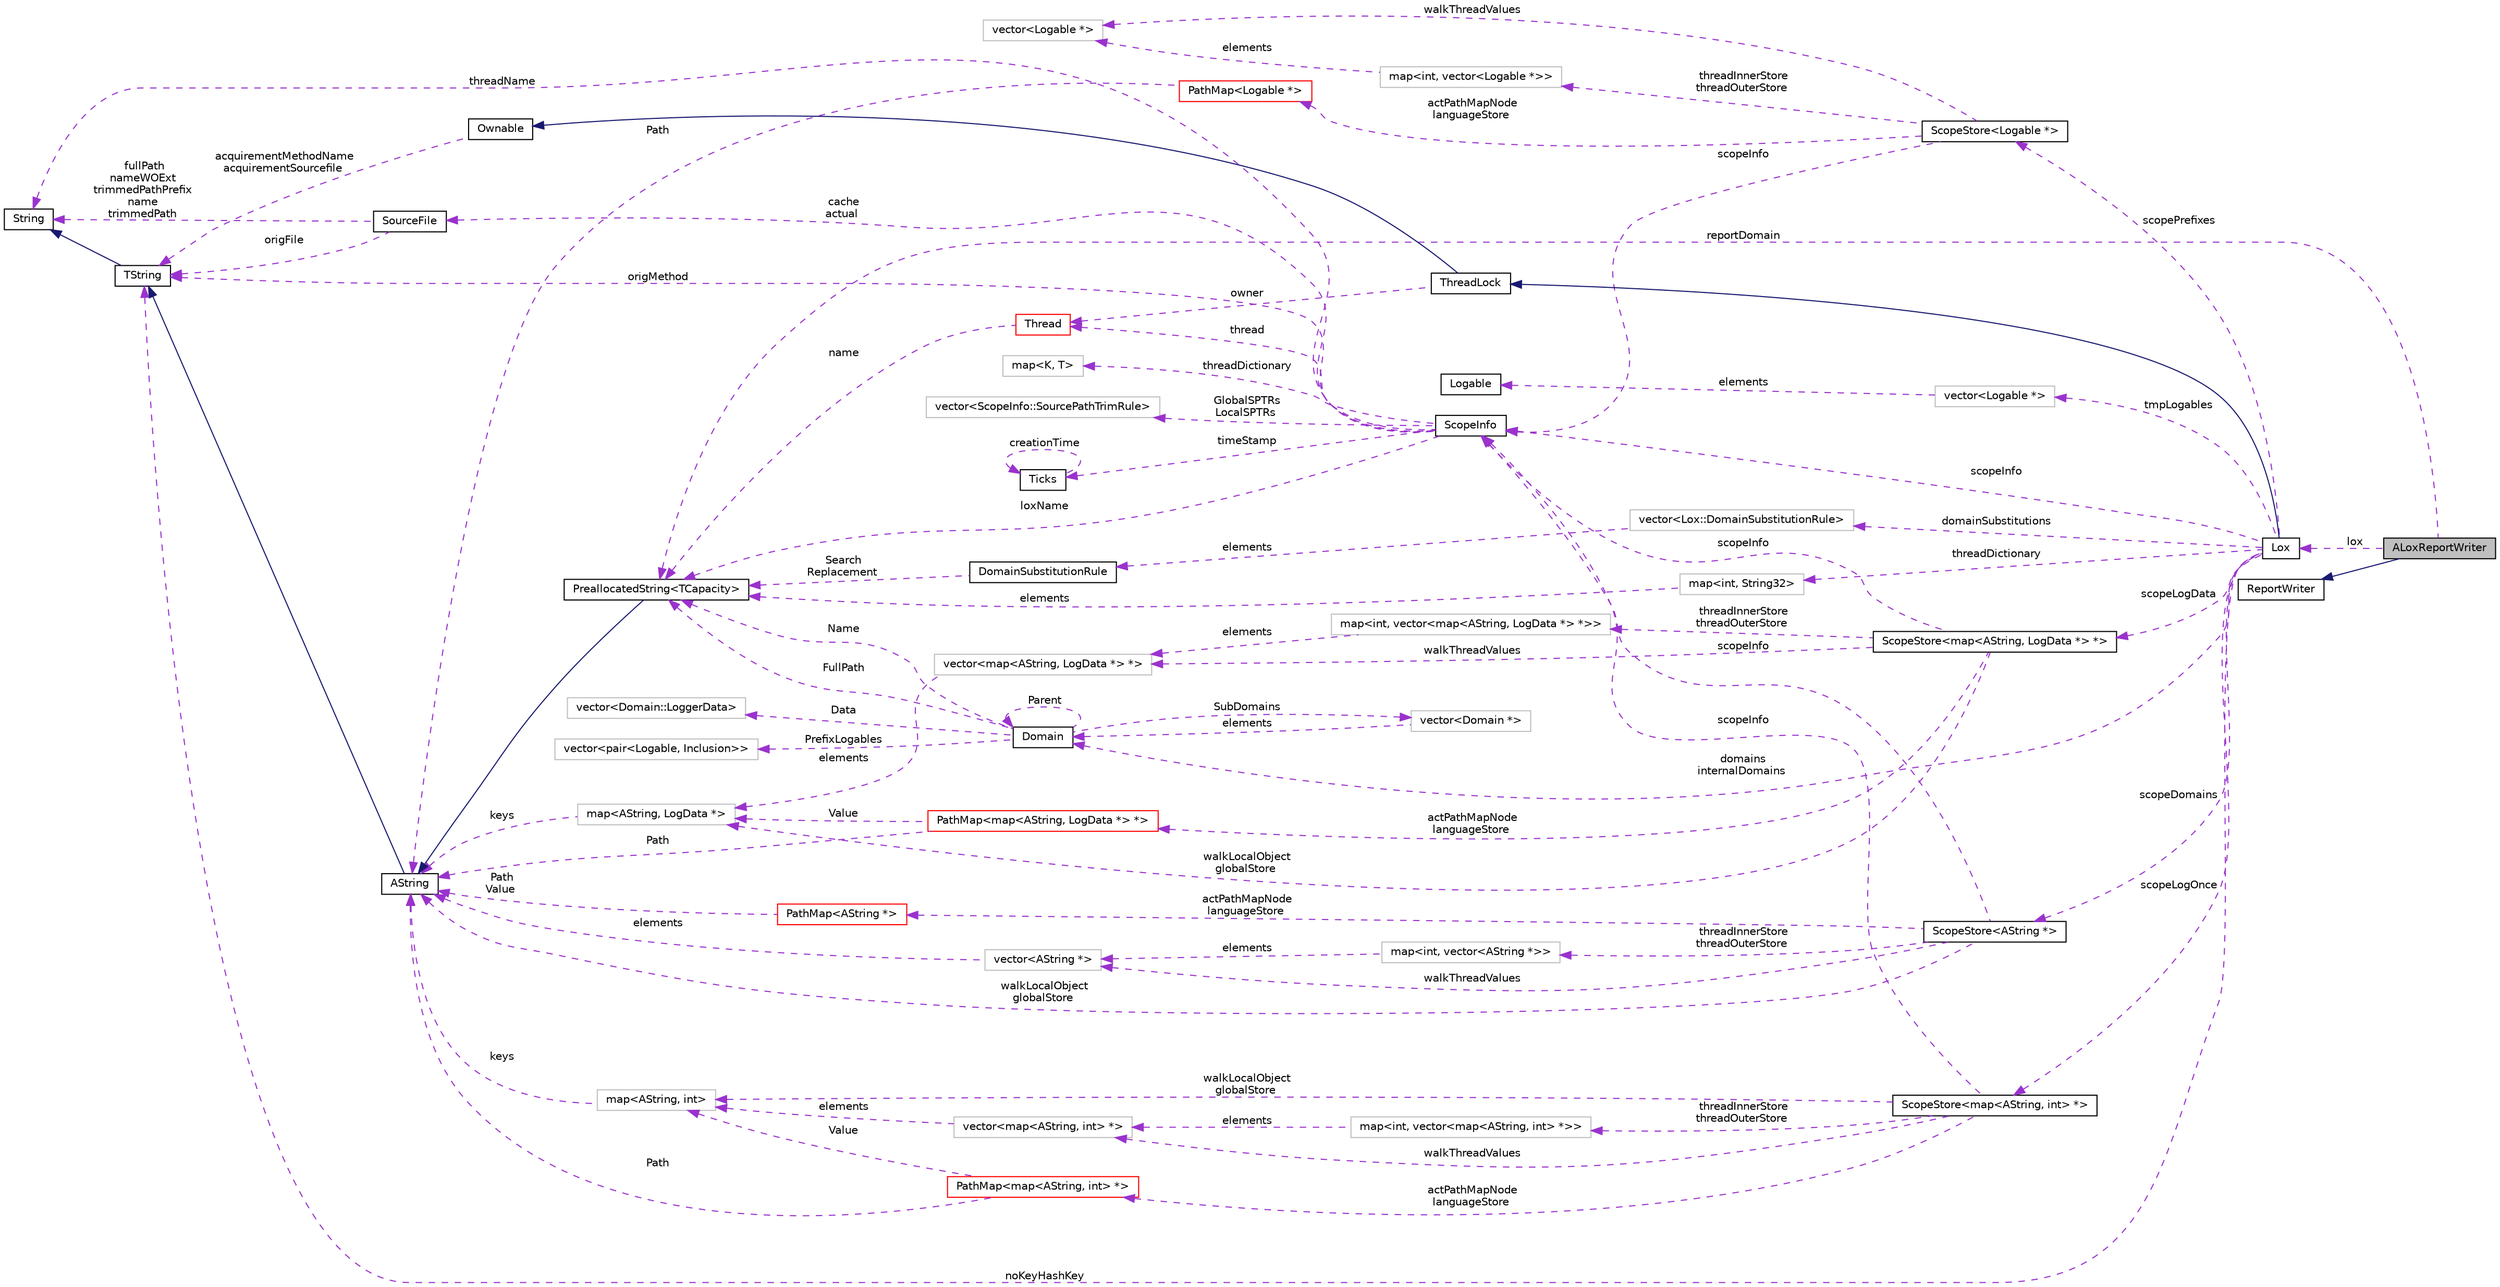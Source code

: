 digraph "ALoxReportWriter"
{
  edge [fontname="Helvetica",fontsize="10",labelfontname="Helvetica",labelfontsize="10"];
  node [fontname="Helvetica",fontsize="10",shape=record];
  rankdir="LR";
  Node1 [label="ALoxReportWriter",height=0.2,width=0.4,color="black", fillcolor="grey75", style="filled", fontcolor="black"];
  Node13 [label="map\<K, T\>",height=0.2,width=0.4,color="grey75", fillcolor="white", style="filled",tooltip="STL class. "];
  Node16 [label="vector\<ScopeInfo::SourcePathTrimRule\>",height=0.2,width=0.4,color="grey75", fillcolor="white", style="filled"];
  Node18 [label="ScopeStore\<map\<AString, LogData *\> *\>",height=0.2,width=0.4,color="black", fillcolor="white", style="filled",URL="$classaworx_1_1lox_1_1core_1_1ScopeStore.html"];
  Node19 [label="map\<int, vector\<map\<AString, LogData *\> *\>\>",height=0.2,width=0.4,color="grey75", fillcolor="white", style="filled"];
  Node20 [label="vector\<map\<AString, LogData *\> *\>",height=0.2,width=0.4,color="grey75", fillcolor="white", style="filled"];
  Node21 [label="map\<AString, LogData *\>",height=0.2,width=0.4,color="grey75", fillcolor="white", style="filled"];
  Node22 [label="PathMap\<map\<AString, LogData *\> *\>",height=0.2,width=0.4,color="red", fillcolor="white", style="filled",URL="$classaworx_1_1lib_1_1containers_1_1PathMap.html"];
  Node23 [label="vector\<Logable *\>",height=0.2,width=0.4,color="grey75", fillcolor="white", style="filled"];
  Node25 [label="ScopeStore\<AString *\>",height=0.2,width=0.4,color="black", fillcolor="white", style="filled",URL="$classaworx_1_1lox_1_1core_1_1ScopeStore.html"];
  Node26 [label="PathMap\<AString *\>",height=0.2,width=0.4,color="red", fillcolor="white", style="filled",URL="$classaworx_1_1lib_1_1containers_1_1PathMap.html"];
  Node27 [label="vector\<AString *\>",height=0.2,width=0.4,color="grey75", fillcolor="white", style="filled"];
  Node28 [label="map\<int, vector\<AString *\>\>",height=0.2,width=0.4,color="grey75", fillcolor="white", style="filled"];
  Node29 [label="map\<int, String32\>",height=0.2,width=0.4,color="grey75", fillcolor="white", style="filled"];
  Node30 [label="vector\<Lox::DomainSubstitutionRule\>",height=0.2,width=0.4,color="grey75", fillcolor="white", style="filled"];
  Node32 [label="ScopeStore\<map\<AString, int\> *\>",height=0.2,width=0.4,color="black", fillcolor="white", style="filled",URL="$classaworx_1_1lox_1_1core_1_1ScopeStore.html"];
  Node33 [label="map\<int, vector\<map\<AString, int\> *\>\>",height=0.2,width=0.4,color="grey75", fillcolor="white", style="filled"];
  Node34 [label="vector\<map\<AString, int\> *\>",height=0.2,width=0.4,color="grey75", fillcolor="white", style="filled"];
  Node35 [label="map\<AString, int\>",height=0.2,width=0.4,color="grey75", fillcolor="white", style="filled"];
  Node36 [label="PathMap\<map\<AString, int\> *\>",height=0.2,width=0.4,color="red", fillcolor="white", style="filled",URL="$classaworx_1_1lib_1_1containers_1_1PathMap.html"];
  Node37 [label="ScopeStore\<Logable *\>",height=0.2,width=0.4,color="black", fillcolor="white", style="filled",URL="$classaworx_1_1lox_1_1core_1_1ScopeStore.html"];
  Node38 [label="PathMap\<Logable *\>",height=0.2,width=0.4,color="red", fillcolor="white", style="filled",URL="$classaworx_1_1lib_1_1containers_1_1PathMap.html"];
  Node39 [label="vector\<Logable *\>",height=0.2,width=0.4,color="grey75", fillcolor="white", style="filled"];
  Node40 [label="map\<int, vector\<Logable *\>\>",height=0.2,width=0.4,color="grey75", fillcolor="white", style="filled"];
  Node42 [label="vector\<Domain::LoggerData\>",height=0.2,width=0.4,color="grey75", fillcolor="white", style="filled"];
  Node43 [label="vector\<pair\<Logable, Inclusion\>\>",height=0.2,width=0.4,color="grey75", fillcolor="white", style="filled"];
  Node44 [label="vector\<Domain *\>",height=0.2,width=0.4,color="grey75", fillcolor="white", style="filled"];
  Node3 [label="PreallocatedString\<TCapacity\>",height=0.2,width=0.4,color="black", fillcolor="white", style="filled",URL="$classaworx_1_1lib_1_1strings_1_1PreallocatedString.html"];
  Node2 -> Node1 [dir="back",color="midnightblue",fontsize="10",style="solid",fontname="Helvetica"];
  Node3 -> Node1 [dir="back",color="darkorchid3",fontsize="10",style="dashed",label=" reportDomain" ,fontname="Helvetica"];
  Node3 -> Node10 [dir="back",color="darkorchid3",fontsize="10",style="dashed",label=" name" ,fontname="Helvetica"];
  Node3 -> Node12 [dir="back",color="darkorchid3",fontsize="10",style="dashed",label=" loxName" ,fontname="Helvetica"];
  Node3 -> Node29 [dir="back",color="darkorchid3",fontsize="10",style="dashed",label=" elements" ,fontname="Helvetica"];
  Node3 -> Node31 [dir="back",color="darkorchid3",fontsize="10",style="dashed",label=" Search\nReplacement" ,fontname="Helvetica"];
  Node3 -> Node41 [dir="back",color="darkorchid3",fontsize="10",style="dashed",label=" Name" ,fontname="Helvetica"];
  Node3 -> Node41 [dir="back",color="darkorchid3",fontsize="10",style="dashed",label=" FullPath" ,fontname="Helvetica"];
  Node4 -> Node3 [dir="back",color="midnightblue",fontsize="10",style="solid",fontname="Helvetica"];
  Node4 -> Node21 [dir="back",color="darkorchid3",fontsize="10",style="dashed",label=" keys" ,fontname="Helvetica"];
  Node4 -> Node22 [dir="back",color="darkorchid3",fontsize="10",style="dashed",label=" Path" ,fontname="Helvetica"];
  Node4 -> Node25 [dir="back",color="darkorchid3",fontsize="10",style="dashed",label=" walkLocalObject\nglobalStore" ,fontname="Helvetica"];
  Node4 -> Node26 [dir="back",color="darkorchid3",fontsize="10",style="dashed",label=" Path\nValue" ,fontname="Helvetica"];
  Node4 -> Node27 [dir="back",color="darkorchid3",fontsize="10",style="dashed",label=" elements" ,fontname="Helvetica"];
  Node4 -> Node35 [dir="back",color="darkorchid3",fontsize="10",style="dashed",label=" keys" ,fontname="Helvetica"];
  Node4 -> Node36 [dir="back",color="darkorchid3",fontsize="10",style="dashed",label=" Path" ,fontname="Helvetica"];
  Node4 -> Node38 [dir="back",color="darkorchid3",fontsize="10",style="dashed",label=" Path" ,fontname="Helvetica"];
  Node5 -> Node4 [dir="back",color="midnightblue",fontsize="10",style="solid",fontname="Helvetica"];
  Node5 -> Node7 [dir="back",color="darkorchid3",fontsize="10",style="dashed",label=" noKeyHashKey" ,fontname="Helvetica"];
  Node5 -> Node9 [dir="back",color="darkorchid3",fontsize="10",style="dashed",label=" acquirementMethodName\nacquirementSourcefile" ,fontname="Helvetica"];
  Node5 -> Node12 [dir="back",color="darkorchid3",fontsize="10",style="dashed",label=" origMethod" ,fontname="Helvetica"];
  Node5 -> Node14 [dir="back",color="darkorchid3",fontsize="10",style="dashed",label=" origFile" ,fontname="Helvetica"];
  Node6 -> Node5 [dir="back",color="midnightblue",fontsize="10",style="solid",fontname="Helvetica"];
  Node6 -> Node12 [dir="back",color="darkorchid3",fontsize="10",style="dashed",label=" threadName" ,fontname="Helvetica"];
  Node6 -> Node14 [dir="back",color="darkorchid3",fontsize="10",style="dashed",label=" fullPath\nnameWOExt\ntrimmedPathPrefix\nname\ntrimmedPath" ,fontname="Helvetica"];
  Node7 -> Node1 [dir="back",color="darkorchid3",fontsize="10",style="dashed",label=" lox" ,fontname="Helvetica"];
  Node8 -> Node7 [dir="back",color="midnightblue",fontsize="10",style="solid",fontname="Helvetica"];
  Node9 -> Node8 [dir="back",color="midnightblue",fontsize="10",style="solid",fontname="Helvetica"];
  Node10 -> Node8 [dir="back",color="darkorchid3",fontsize="10",style="dashed",label=" owner" ,fontname="Helvetica"];
  Node10 -> Node12 [dir="back",color="darkorchid3",fontsize="10",style="dashed",label=" thread" ,fontname="Helvetica"];
  Node12 -> Node7 [dir="back",color="darkorchid3",fontsize="10",style="dashed",label=" scopeInfo" ,fontname="Helvetica"];
  Node12 -> Node18 [dir="back",color="darkorchid3",fontsize="10",style="dashed",label=" scopeInfo" ,fontname="Helvetica"];
  Node12 -> Node25 [dir="back",color="darkorchid3",fontsize="10",style="dashed",label=" scopeInfo" ,fontname="Helvetica"];
  Node12 -> Node32 [dir="back",color="darkorchid3",fontsize="10",style="dashed",label=" scopeInfo" ,fontname="Helvetica"];
  Node12 -> Node37 [dir="back",color="darkorchid3",fontsize="10",style="dashed",label=" scopeInfo" ,fontname="Helvetica"];
  Node13 -> Node12 [dir="back",color="darkorchid3",fontsize="10",style="dashed",label=" threadDictionary" ,fontname="Helvetica"];
  Node14 -> Node12 [dir="back",color="darkorchid3",fontsize="10",style="dashed",label=" cache\nactual" ,fontname="Helvetica"];
  Node15 -> Node12 [dir="back",color="darkorchid3",fontsize="10",style="dashed",label=" timeStamp" ,fontname="Helvetica"];
  Node15 -> Node15 [dir="back",color="darkorchid3",fontsize="10",style="dashed",label=" creationTime" ,fontname="Helvetica"];
  Node16 -> Node12 [dir="back",color="darkorchid3",fontsize="10",style="dashed",label=" GlobalSPTRs\nLocalSPTRs" ,fontname="Helvetica"];
  Node18 -> Node7 [dir="back",color="darkorchid3",fontsize="10",style="dashed",label=" scopeLogData" ,fontname="Helvetica"];
  Node19 -> Node18 [dir="back",color="darkorchid3",fontsize="10",style="dashed",label=" threadInnerStore\nthreadOuterStore" ,fontname="Helvetica"];
  Node20 -> Node18 [dir="back",color="darkorchid3",fontsize="10",style="dashed",label=" walkThreadValues" ,fontname="Helvetica"];
  Node20 -> Node19 [dir="back",color="darkorchid3",fontsize="10",style="dashed",label=" elements" ,fontname="Helvetica"];
  Node21 -> Node18 [dir="back",color="darkorchid3",fontsize="10",style="dashed",label=" walkLocalObject\nglobalStore" ,fontname="Helvetica"];
  Node21 -> Node20 [dir="back",color="darkorchid3",fontsize="10",style="dashed",label=" elements" ,fontname="Helvetica"];
  Node21 -> Node22 [dir="back",color="darkorchid3",fontsize="10",style="dashed",label=" Value" ,fontname="Helvetica"];
  Node22 -> Node18 [dir="back",color="darkorchid3",fontsize="10",style="dashed",label=" actPathMapNode\nlanguageStore" ,fontname="Helvetica"];
  Node23 -> Node7 [dir="back",color="darkorchid3",fontsize="10",style="dashed",label=" tmpLogables" ,fontname="Helvetica"];
  Node24 -> Node23 [dir="back",color="darkorchid3",fontsize="10",style="dashed",label=" elements" ,fontname="Helvetica"];
  Node25 -> Node7 [dir="back",color="darkorchid3",fontsize="10",style="dashed",label=" scopeDomains" ,fontname="Helvetica"];
  Node26 -> Node25 [dir="back",color="darkorchid3",fontsize="10",style="dashed",label=" actPathMapNode\nlanguageStore" ,fontname="Helvetica"];
  Node27 -> Node25 [dir="back",color="darkorchid3",fontsize="10",style="dashed",label=" walkThreadValues" ,fontname="Helvetica"];
  Node27 -> Node28 [dir="back",color="darkorchid3",fontsize="10",style="dashed",label=" elements" ,fontname="Helvetica"];
  Node28 -> Node25 [dir="back",color="darkorchid3",fontsize="10",style="dashed",label=" threadInnerStore\nthreadOuterStore" ,fontname="Helvetica"];
  Node29 -> Node7 [dir="back",color="darkorchid3",fontsize="10",style="dashed",label=" threadDictionary" ,fontname="Helvetica"];
  Node30 -> Node7 [dir="back",color="darkorchid3",fontsize="10",style="dashed",label=" domainSubstitutions" ,fontname="Helvetica"];
  Node31 -> Node30 [dir="back",color="darkorchid3",fontsize="10",style="dashed",label=" elements" ,fontname="Helvetica"];
  Node32 -> Node7 [dir="back",color="darkorchid3",fontsize="10",style="dashed",label=" scopeLogOnce" ,fontname="Helvetica"];
  Node33 -> Node32 [dir="back",color="darkorchid3",fontsize="10",style="dashed",label=" threadInnerStore\nthreadOuterStore" ,fontname="Helvetica"];
  Node34 -> Node32 [dir="back",color="darkorchid3",fontsize="10",style="dashed",label=" walkThreadValues" ,fontname="Helvetica"];
  Node34 -> Node33 [dir="back",color="darkorchid3",fontsize="10",style="dashed",label=" elements" ,fontname="Helvetica"];
  Node35 -> Node32 [dir="back",color="darkorchid3",fontsize="10",style="dashed",label=" walkLocalObject\nglobalStore" ,fontname="Helvetica"];
  Node35 -> Node34 [dir="back",color="darkorchid3",fontsize="10",style="dashed",label=" elements" ,fontname="Helvetica"];
  Node35 -> Node36 [dir="back",color="darkorchid3",fontsize="10",style="dashed",label=" Value" ,fontname="Helvetica"];
  Node36 -> Node32 [dir="back",color="darkorchid3",fontsize="10",style="dashed",label=" actPathMapNode\nlanguageStore" ,fontname="Helvetica"];
  Node37 -> Node7 [dir="back",color="darkorchid3",fontsize="10",style="dashed",label=" scopePrefixes" ,fontname="Helvetica"];
  Node38 -> Node37 [dir="back",color="darkorchid3",fontsize="10",style="dashed",label=" actPathMapNode\nlanguageStore" ,fontname="Helvetica"];
  Node39 -> Node37 [dir="back",color="darkorchid3",fontsize="10",style="dashed",label=" walkThreadValues" ,fontname="Helvetica"];
  Node39 -> Node40 [dir="back",color="darkorchid3",fontsize="10",style="dashed",label=" elements" ,fontname="Helvetica"];
  Node40 -> Node37 [dir="back",color="darkorchid3",fontsize="10",style="dashed",label=" threadInnerStore\nthreadOuterStore" ,fontname="Helvetica"];
  Node41 -> Node7 [dir="back",color="darkorchid3",fontsize="10",style="dashed",label=" domains\ninternalDomains" ,fontname="Helvetica"];
  Node41 -> Node41 [dir="back",color="darkorchid3",fontsize="10",style="dashed",label=" Parent" ,fontname="Helvetica"];
  Node41 -> Node44 [dir="back",color="darkorchid3",fontsize="10",style="dashed",label=" elements" ,fontname="Helvetica"];
  Node42 -> Node41 [dir="back",color="darkorchid3",fontsize="10",style="dashed",label=" Data" ,fontname="Helvetica"];
  Node43 -> Node41 [dir="back",color="darkorchid3",fontsize="10",style="dashed",label=" PrefixLogables" ,fontname="Helvetica"];
  Node44 -> Node41 [dir="back",color="darkorchid3",fontsize="10",style="dashed",label=" SubDomains" ,fontname="Helvetica"];
  Node2 [label="ReportWriter",height=0.2,width=0.4,color="black", fillcolor="white", style="filled",URL="$classaworx_1_1lib_1_1ReportWriter.html"];
  Node4 [label="AString",height=0.2,width=0.4,color="black", fillcolor="white", style="filled",URL="$classaworx_1_1lib_1_1strings_1_1AString.html"];
  Node5 [label="TString",height=0.2,width=0.4,color="black", fillcolor="white", style="filled",URL="$classaworx_1_1lib_1_1strings_1_1TString.html"];
  Node6 [label="String",height=0.2,width=0.4,color="black", fillcolor="white", style="filled",URL="$classaworx_1_1lib_1_1strings_1_1String.html"];
  Node7 [label="Lox",height=0.2,width=0.4,color="black", fillcolor="white", style="filled",URL="$classaworx_1_1lox_1_1Lox.html"];
  Node8 [label="ThreadLock",height=0.2,width=0.4,color="black", fillcolor="white", style="filled",URL="$classaworx_1_1lib_1_1threads_1_1ThreadLock.html"];
  Node9 [label="Ownable",height=0.2,width=0.4,color="black", fillcolor="white", style="filled",URL="$classaworx_1_1lib_1_1Ownable.html"];
  Node10 [label="Thread",height=0.2,width=0.4,color="red", fillcolor="white", style="filled",URL="$classaworx_1_1lib_1_1threads_1_1Thread.html"];
  Node12 [label="ScopeInfo",height=0.2,width=0.4,color="black", fillcolor="white", style="filled",URL="$classaworx_1_1lox_1_1core_1_1ScopeInfo.html"];
  Node14 [label="SourceFile",height=0.2,width=0.4,color="black", fillcolor="white", style="filled",URL="$structaworx_1_1lox_1_1core_1_1ScopeInfo_1_1SourceFile.html"];
  Node15 [label="Ticks",height=0.2,width=0.4,color="black", fillcolor="white", style="filled",URL="$classaworx_1_1lib_1_1time_1_1Ticks.html"];
  Node24 [label="Logable",height=0.2,width=0.4,color="black", fillcolor="white", style="filled",URL="$structaworx_1_1lox_1_1core_1_1Logable.html"];
  Node31 [label="DomainSubstitutionRule",height=0.2,width=0.4,color="black", fillcolor="white", style="filled",URL="$structaworx_1_1lox_1_1Lox_1_1DomainSubstitutionRule.html"];
  Node41 [label="Domain",height=0.2,width=0.4,color="black", fillcolor="white", style="filled",URL="$classaworx_1_1lox_1_1core_1_1Domain.html"];
}

